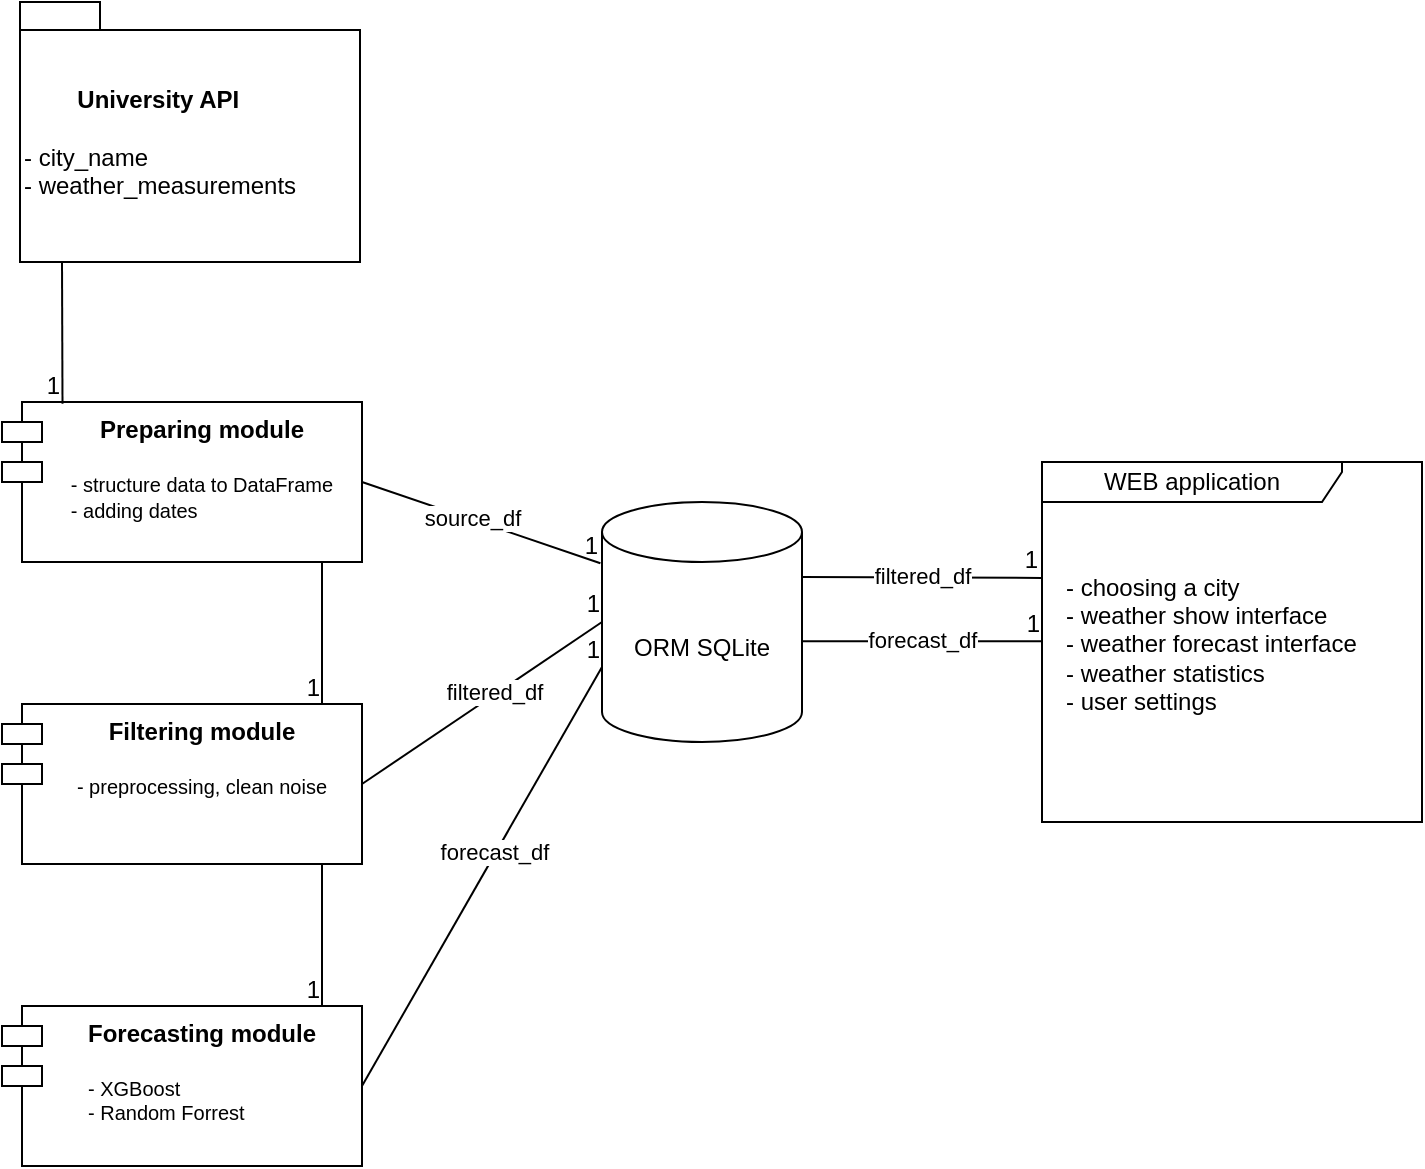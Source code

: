 <mxfile version="21.7.5" type="device">
  <diagram name="Page-1" id="M7Vg5fE4j3b48LLgKP5O">
    <mxGraphModel dx="1157" dy="820" grid="1" gridSize="10" guides="1" tooltips="1" connect="1" arrows="1" fold="1" page="1" pageScale="1" pageWidth="827" pageHeight="1169" math="0" shadow="0">
      <root>
        <mxCell id="0" />
        <mxCell id="1" parent="0" />
        <mxCell id="JIi0twduPG-gjOtKAIwr-1" value="&lt;span style=&quot;white-space: pre;&quot;&gt;&#x9;&lt;/span&gt;University API&lt;br&gt;&lt;br&gt;&lt;div style=&quot;text-align: justify;&quot;&gt;&lt;span style=&quot;font-weight: normal; background-color: initial;&quot;&gt;- city_name&lt;/span&gt;&lt;/div&gt;&lt;span style=&quot;font-weight: normal;&quot;&gt;&lt;div style=&quot;text-align: justify;&quot;&gt;&lt;span style=&quot;background-color: initial;&quot;&gt;- weather_measurements&lt;/span&gt;&lt;/div&gt;&lt;/span&gt;" style="shape=folder;fontStyle=1;spacingTop=10;tabWidth=40;tabHeight=14;tabPosition=left;html=1;whiteSpace=wrap;align=left;" vertex="1" parent="1">
          <mxGeometry x="68" y="40" width="170" height="130" as="geometry" />
        </mxCell>
        <mxCell id="JIi0twduPG-gjOtKAIwr-2" value="ORM SQLite" style="shape=cylinder3;whiteSpace=wrap;html=1;boundedLbl=1;backgroundOutline=1;size=15;" vertex="1" parent="1">
          <mxGeometry x="359" y="290" width="100" height="120" as="geometry" />
        </mxCell>
        <mxCell id="JIi0twduPG-gjOtKAIwr-3" value="&lt;b&gt;Preparing module&lt;/b&gt;&lt;br&gt;&lt;br&gt;&lt;div style=&quot;text-align: left; font-size: 10px;&quot;&gt;&lt;span style=&quot;background-color: initial;&quot;&gt;&lt;font style=&quot;font-size: 10px;&quot;&gt;- structure data to DataFrame&lt;/font&gt;&lt;/span&gt;&lt;/div&gt;&lt;div style=&quot;text-align: left; font-size: 10px;&quot;&gt;&lt;span style=&quot;background-color: initial;&quot;&gt;&lt;font style=&quot;font-size: 10px;&quot;&gt;- adding dates&lt;/font&gt;&lt;span style=&quot;font-size: 11px;&quot;&gt;&amp;nbsp;&lt;/span&gt;&lt;/span&gt;&lt;/div&gt;" style="shape=module;align=left;spacingLeft=20;align=center;verticalAlign=top;whiteSpace=wrap;html=1;" vertex="1" parent="1">
          <mxGeometry x="59" y="240" width="180" height="80" as="geometry" />
        </mxCell>
        <mxCell id="JIi0twduPG-gjOtKAIwr-4" value="" style="endArrow=none;html=1;rounded=0;entryX=-0.008;entryY=0.255;entryDx=0;entryDy=0;entryPerimeter=0;exitX=1;exitY=0.5;exitDx=0;exitDy=0;" edge="1" parent="1" source="JIi0twduPG-gjOtKAIwr-3" target="JIi0twduPG-gjOtKAIwr-2">
          <mxGeometry relative="1" as="geometry">
            <mxPoint x="179" y="390" as="sourcePoint" />
            <mxPoint x="339" y="390" as="targetPoint" />
          </mxGeometry>
        </mxCell>
        <mxCell id="JIi0twduPG-gjOtKAIwr-5" value="1" style="resizable=0;html=1;whiteSpace=wrap;align=right;verticalAlign=bottom;" connectable="0" vertex="1" parent="JIi0twduPG-gjOtKAIwr-4">
          <mxGeometry x="1" relative="1" as="geometry" />
        </mxCell>
        <mxCell id="JIi0twduPG-gjOtKAIwr-15" value="source_df" style="edgeLabel;html=1;align=center;verticalAlign=middle;resizable=0;points=[];" vertex="1" connectable="0" parent="JIi0twduPG-gjOtKAIwr-4">
          <mxGeometry x="-0.079" y="1" relative="1" as="geometry">
            <mxPoint as="offset" />
          </mxGeometry>
        </mxCell>
        <mxCell id="JIi0twduPG-gjOtKAIwr-7" value="" style="endArrow=none;html=1;rounded=0;exitX=0.475;exitY=0.993;exitDx=0;exitDy=0;exitPerimeter=0;entryX=0.5;entryY=0;entryDx=0;entryDy=0;" edge="1" parent="1">
          <mxGeometry relative="1" as="geometry">
            <mxPoint x="89" y="170.0" as="sourcePoint" />
            <mxPoint x="89.25" y="240.91" as="targetPoint" />
          </mxGeometry>
        </mxCell>
        <mxCell id="JIi0twduPG-gjOtKAIwr-8" value="1" style="resizable=0;html=1;whiteSpace=wrap;align=right;verticalAlign=bottom;" connectable="0" vertex="1" parent="JIi0twduPG-gjOtKAIwr-7">
          <mxGeometry x="1" relative="1" as="geometry" />
        </mxCell>
        <mxCell id="JIi0twduPG-gjOtKAIwr-9" value="" style="endArrow=none;html=1;rounded=0;entryX=0;entryY=0;entryDx=0;entryDy=60;entryPerimeter=0;exitX=1;exitY=0.5;exitDx=0;exitDy=0;" edge="1" parent="1" source="JIi0twduPG-gjOtKAIwr-11" target="JIi0twduPG-gjOtKAIwr-2">
          <mxGeometry relative="1" as="geometry">
            <mxPoint x="279" y="440" as="sourcePoint" />
            <mxPoint x="439" y="440" as="targetPoint" />
          </mxGeometry>
        </mxCell>
        <mxCell id="JIi0twduPG-gjOtKAIwr-10" value="1" style="resizable=0;html=1;whiteSpace=wrap;align=right;verticalAlign=bottom;" connectable="0" vertex="1" parent="JIi0twduPG-gjOtKAIwr-9">
          <mxGeometry x="1" relative="1" as="geometry" />
        </mxCell>
        <mxCell id="JIi0twduPG-gjOtKAIwr-14" value="filtered_df" style="edgeLabel;html=1;align=center;verticalAlign=middle;resizable=0;points=[];" vertex="1" connectable="0" parent="JIi0twduPG-gjOtKAIwr-9">
          <mxGeometry x="0.112" y="1" relative="1" as="geometry">
            <mxPoint as="offset" />
          </mxGeometry>
        </mxCell>
        <mxCell id="JIi0twduPG-gjOtKAIwr-11" value="&lt;b&gt;Filtering module&lt;/b&gt;&lt;br&gt;&lt;br&gt;&lt;div style=&quot;text-align: left; font-size: 10px;&quot;&gt;&lt;span style=&quot;background-color: initial;&quot;&gt;&lt;font style=&quot;font-size: 10px;&quot;&gt;- preprocessing&lt;/font&gt;&lt;/span&gt;&lt;span style=&quot;background-color: initial;&quot;&gt;, clean noise&lt;/span&gt;&lt;/div&gt;" style="shape=module;align=left;spacingLeft=20;align=center;verticalAlign=top;whiteSpace=wrap;html=1;" vertex="1" parent="1">
          <mxGeometry x="59" y="391" width="180" height="80" as="geometry" />
        </mxCell>
        <mxCell id="JIi0twduPG-gjOtKAIwr-12" value="" style="endArrow=none;html=1;rounded=0;exitX=0.475;exitY=0.993;exitDx=0;exitDy=0;exitPerimeter=0;entryX=0.5;entryY=0;entryDx=0;entryDy=0;" edge="1" parent="1">
          <mxGeometry relative="1" as="geometry">
            <mxPoint x="219" y="320" as="sourcePoint" />
            <mxPoint x="219" y="391" as="targetPoint" />
          </mxGeometry>
        </mxCell>
        <mxCell id="JIi0twduPG-gjOtKAIwr-13" value="1" style="resizable=0;html=1;whiteSpace=wrap;align=right;verticalAlign=bottom;" connectable="0" vertex="1" parent="JIi0twduPG-gjOtKAIwr-12">
          <mxGeometry x="1" relative="1" as="geometry" />
        </mxCell>
        <mxCell id="JIi0twduPG-gjOtKAIwr-16" value="&lt;b&gt;Forecasting module&lt;/b&gt;&lt;br&gt;&lt;br&gt;&lt;div style=&quot;text-align: left; font-size: 10px;&quot;&gt;&lt;span style=&quot;background-color: initial;&quot;&gt;&lt;font style=&quot;font-size: 10px;&quot;&gt;- XGBoost&lt;/font&gt;&lt;/span&gt;&lt;/div&gt;&lt;div style=&quot;text-align: left; font-size: 10px;&quot;&gt;&lt;span style=&quot;background-color: initial;&quot;&gt;&lt;font style=&quot;font-size: 10px;&quot;&gt;- Random Forrest&lt;/font&gt;&lt;/span&gt;&lt;/div&gt;" style="shape=module;align=left;spacingLeft=20;align=center;verticalAlign=top;whiteSpace=wrap;html=1;" vertex="1" parent="1">
          <mxGeometry x="59" y="542" width="180" height="80" as="geometry" />
        </mxCell>
        <mxCell id="JIi0twduPG-gjOtKAIwr-24" value="WEB application" style="shape=umlFrame;whiteSpace=wrap;html=1;pointerEvents=0;width=150;height=20;" vertex="1" parent="1">
          <mxGeometry x="579" y="270" width="190" height="180" as="geometry" />
        </mxCell>
        <mxCell id="JIi0twduPG-gjOtKAIwr-25" value="" style="endArrow=none;html=1;rounded=0;exitX=1;exitY=0;exitDx=0;exitDy=37.5;exitPerimeter=0;entryX=0;entryY=0.322;entryDx=0;entryDy=0;entryPerimeter=0;" edge="1" parent="1" source="JIi0twduPG-gjOtKAIwr-2" target="JIi0twduPG-gjOtKAIwr-24">
          <mxGeometry relative="1" as="geometry">
            <mxPoint x="399" y="501" as="sourcePoint" />
            <mxPoint x="579" y="330" as="targetPoint" />
          </mxGeometry>
        </mxCell>
        <mxCell id="JIi0twduPG-gjOtKAIwr-26" value="1" style="resizable=0;html=1;whiteSpace=wrap;align=right;verticalAlign=bottom;" connectable="0" vertex="1" parent="JIi0twduPG-gjOtKAIwr-25">
          <mxGeometry x="1" relative="1" as="geometry" />
        </mxCell>
        <mxCell id="JIi0twduPG-gjOtKAIwr-27" value="filtered_df" style="edgeLabel;html=1;align=center;verticalAlign=middle;resizable=0;points=[];" vertex="1" connectable="0" parent="JIi0twduPG-gjOtKAIwr-25">
          <mxGeometry x="0.112" y="1" relative="1" as="geometry">
            <mxPoint x="-7" as="offset" />
          </mxGeometry>
        </mxCell>
        <mxCell id="JIi0twduPG-gjOtKAIwr-28" value="" style="endArrow=none;html=1;rounded=0;exitX=1;exitY=0;exitDx=0;exitDy=37.5;exitPerimeter=0;entryX=0;entryY=0.322;entryDx=0;entryDy=0;entryPerimeter=0;" edge="1" parent="1">
          <mxGeometry relative="1" as="geometry">
            <mxPoint x="459" y="359.63" as="sourcePoint" />
            <mxPoint x="579" y="359.63" as="targetPoint" />
          </mxGeometry>
        </mxCell>
        <mxCell id="JIi0twduPG-gjOtKAIwr-29" value="1" style="resizable=0;html=1;whiteSpace=wrap;align=right;verticalAlign=bottom;" connectable="0" vertex="1" parent="JIi0twduPG-gjOtKAIwr-28">
          <mxGeometry x="1" relative="1" as="geometry" />
        </mxCell>
        <mxCell id="JIi0twduPG-gjOtKAIwr-30" value="forecast_df" style="edgeLabel;html=1;align=center;verticalAlign=middle;resizable=0;points=[];" vertex="1" connectable="0" parent="JIi0twduPG-gjOtKAIwr-28">
          <mxGeometry x="0.112" y="1" relative="1" as="geometry">
            <mxPoint x="-7" as="offset" />
          </mxGeometry>
        </mxCell>
        <mxCell id="JIi0twduPG-gjOtKAIwr-31" value="&lt;span style=&quot;background-color: initial;&quot;&gt;- choosing a city&lt;br&gt;- weather show interface&lt;/span&gt;&lt;br&gt;&lt;div style=&quot;&quot;&gt;- weather forecast interface&lt;/div&gt;&lt;div style=&quot;&quot;&gt;- weather statistics&lt;/div&gt;&lt;div style=&quot;&quot;&gt;- user settings&lt;/div&gt;" style="text;html=1;align=left;verticalAlign=middle;resizable=0;points=[];autosize=1;strokeColor=none;fillColor=none;" vertex="1" parent="1">
          <mxGeometry x="589" y="316" width="170" height="90" as="geometry" />
        </mxCell>
        <mxCell id="JIi0twduPG-gjOtKAIwr-33" value="" style="endArrow=none;html=1;rounded=0;exitX=0.475;exitY=0.993;exitDx=0;exitDy=0;exitPerimeter=0;entryX=0.5;entryY=0;entryDx=0;entryDy=0;" edge="1" parent="1">
          <mxGeometry relative="1" as="geometry">
            <mxPoint x="219" y="471" as="sourcePoint" />
            <mxPoint x="219" y="542" as="targetPoint" />
          </mxGeometry>
        </mxCell>
        <mxCell id="JIi0twduPG-gjOtKAIwr-34" value="1" style="resizable=0;html=1;whiteSpace=wrap;align=right;verticalAlign=bottom;" connectable="0" vertex="1" parent="JIi0twduPG-gjOtKAIwr-33">
          <mxGeometry x="1" relative="1" as="geometry" />
        </mxCell>
        <mxCell id="JIi0twduPG-gjOtKAIwr-35" value="" style="endArrow=none;html=1;rounded=0;entryX=0;entryY=0;entryDx=0;entryDy=82.5;entryPerimeter=0;exitX=1;exitY=0.5;exitDx=0;exitDy=0;" edge="1" parent="1" source="JIi0twduPG-gjOtKAIwr-16" target="JIi0twduPG-gjOtKAIwr-2">
          <mxGeometry relative="1" as="geometry">
            <mxPoint x="249" y="542" as="sourcePoint" />
            <mxPoint x="369" y="461" as="targetPoint" />
          </mxGeometry>
        </mxCell>
        <mxCell id="JIi0twduPG-gjOtKAIwr-36" value="1" style="resizable=0;html=1;whiteSpace=wrap;align=right;verticalAlign=bottom;" connectable="0" vertex="1" parent="JIi0twduPG-gjOtKAIwr-35">
          <mxGeometry x="1" relative="1" as="geometry" />
        </mxCell>
        <mxCell id="JIi0twduPG-gjOtKAIwr-37" value="forecast_df" style="edgeLabel;html=1;align=center;verticalAlign=middle;resizable=0;points=[];" vertex="1" connectable="0" parent="JIi0twduPG-gjOtKAIwr-35">
          <mxGeometry x="0.112" y="1" relative="1" as="geometry">
            <mxPoint as="offset" />
          </mxGeometry>
        </mxCell>
      </root>
    </mxGraphModel>
  </diagram>
</mxfile>
